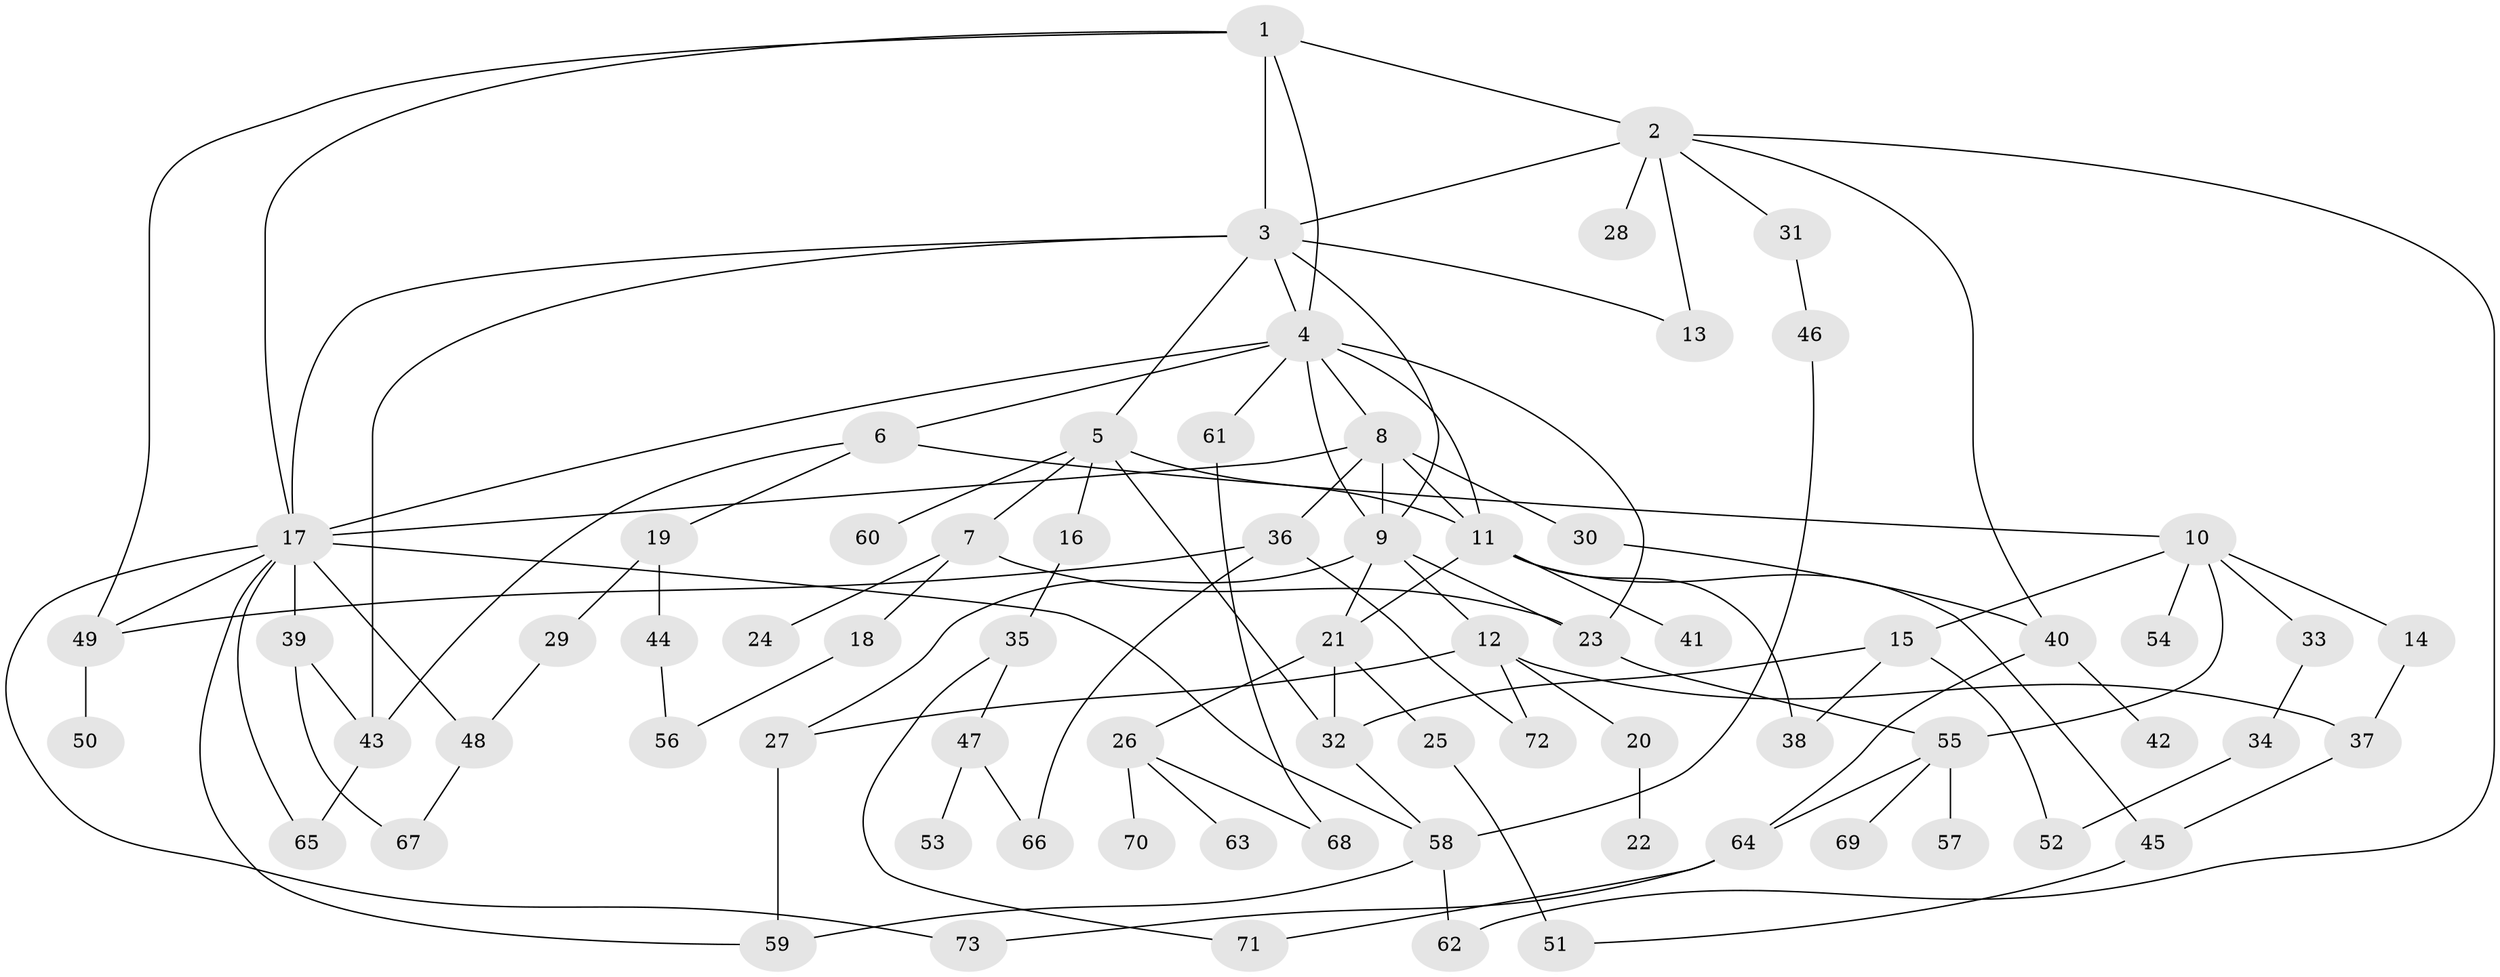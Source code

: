 // original degree distribution, {6: 0.016666666666666666, 9: 0.008333333333333333, 4: 0.15, 7: 0.03333333333333333, 5: 0.05, 3: 0.15833333333333333, 8: 0.008333333333333333, 2: 0.3416666666666667, 1: 0.23333333333333334}
// Generated by graph-tools (version 1.1) at 2025/49/03/04/25 22:49:06]
// undirected, 73 vertices, 114 edges
graph export_dot {
  node [color=gray90,style=filled];
  1;
  2;
  3;
  4;
  5;
  6;
  7;
  8;
  9;
  10;
  11;
  12;
  13;
  14;
  15;
  16;
  17;
  18;
  19;
  20;
  21;
  22;
  23;
  24;
  25;
  26;
  27;
  28;
  29;
  30;
  31;
  32;
  33;
  34;
  35;
  36;
  37;
  38;
  39;
  40;
  41;
  42;
  43;
  44;
  45;
  46;
  47;
  48;
  49;
  50;
  51;
  52;
  53;
  54;
  55;
  56;
  57;
  58;
  59;
  60;
  61;
  62;
  63;
  64;
  65;
  66;
  67;
  68;
  69;
  70;
  71;
  72;
  73;
  1 -- 2 [weight=1.0];
  1 -- 3 [weight=1.0];
  1 -- 4 [weight=1.0];
  1 -- 17 [weight=1.0];
  1 -- 49 [weight=1.0];
  2 -- 3 [weight=2.0];
  2 -- 13 [weight=1.0];
  2 -- 28 [weight=1.0];
  2 -- 31 [weight=1.0];
  2 -- 40 [weight=1.0];
  2 -- 62 [weight=1.0];
  3 -- 4 [weight=1.0];
  3 -- 5 [weight=1.0];
  3 -- 9 [weight=1.0];
  3 -- 13 [weight=1.0];
  3 -- 17 [weight=1.0];
  3 -- 43 [weight=1.0];
  4 -- 6 [weight=1.0];
  4 -- 8 [weight=1.0];
  4 -- 9 [weight=1.0];
  4 -- 11 [weight=1.0];
  4 -- 17 [weight=1.0];
  4 -- 23 [weight=1.0];
  4 -- 61 [weight=1.0];
  5 -- 7 [weight=1.0];
  5 -- 11 [weight=1.0];
  5 -- 16 [weight=1.0];
  5 -- 32 [weight=1.0];
  5 -- 60 [weight=1.0];
  6 -- 10 [weight=1.0];
  6 -- 19 [weight=1.0];
  6 -- 43 [weight=1.0];
  7 -- 18 [weight=1.0];
  7 -- 23 [weight=1.0];
  7 -- 24 [weight=1.0];
  8 -- 9 [weight=1.0];
  8 -- 11 [weight=1.0];
  8 -- 17 [weight=1.0];
  8 -- 30 [weight=1.0];
  8 -- 36 [weight=1.0];
  9 -- 12 [weight=1.0];
  9 -- 21 [weight=1.0];
  9 -- 23 [weight=1.0];
  9 -- 27 [weight=1.0];
  10 -- 14 [weight=1.0];
  10 -- 15 [weight=1.0];
  10 -- 33 [weight=1.0];
  10 -- 54 [weight=1.0];
  10 -- 55 [weight=1.0];
  11 -- 21 [weight=1.0];
  11 -- 38 [weight=1.0];
  11 -- 41 [weight=1.0];
  11 -- 45 [weight=1.0];
  12 -- 20 [weight=1.0];
  12 -- 27 [weight=1.0];
  12 -- 37 [weight=1.0];
  12 -- 72 [weight=1.0];
  14 -- 37 [weight=1.0];
  15 -- 32 [weight=1.0];
  15 -- 38 [weight=1.0];
  15 -- 52 [weight=1.0];
  16 -- 35 [weight=1.0];
  17 -- 39 [weight=1.0];
  17 -- 48 [weight=1.0];
  17 -- 49 [weight=1.0];
  17 -- 58 [weight=1.0];
  17 -- 59 [weight=1.0];
  17 -- 65 [weight=1.0];
  17 -- 73 [weight=1.0];
  18 -- 56 [weight=1.0];
  19 -- 29 [weight=1.0];
  19 -- 44 [weight=1.0];
  20 -- 22 [weight=1.0];
  21 -- 25 [weight=2.0];
  21 -- 26 [weight=1.0];
  21 -- 32 [weight=1.0];
  23 -- 55 [weight=1.0];
  25 -- 51 [weight=1.0];
  26 -- 63 [weight=1.0];
  26 -- 68 [weight=1.0];
  26 -- 70 [weight=1.0];
  27 -- 59 [weight=1.0];
  29 -- 48 [weight=1.0];
  30 -- 40 [weight=1.0];
  31 -- 46 [weight=1.0];
  32 -- 58 [weight=1.0];
  33 -- 34 [weight=1.0];
  34 -- 52 [weight=1.0];
  35 -- 47 [weight=1.0];
  35 -- 71 [weight=1.0];
  36 -- 49 [weight=1.0];
  36 -- 66 [weight=1.0];
  36 -- 72 [weight=1.0];
  37 -- 45 [weight=1.0];
  39 -- 43 [weight=1.0];
  39 -- 67 [weight=1.0];
  40 -- 42 [weight=1.0];
  40 -- 64 [weight=1.0];
  43 -- 65 [weight=1.0];
  44 -- 56 [weight=1.0];
  45 -- 51 [weight=1.0];
  46 -- 58 [weight=1.0];
  47 -- 53 [weight=1.0];
  47 -- 66 [weight=1.0];
  48 -- 67 [weight=1.0];
  49 -- 50 [weight=1.0];
  55 -- 57 [weight=1.0];
  55 -- 64 [weight=1.0];
  55 -- 69 [weight=1.0];
  58 -- 59 [weight=1.0];
  58 -- 62 [weight=1.0];
  61 -- 68 [weight=1.0];
  64 -- 71 [weight=1.0];
  64 -- 73 [weight=1.0];
}
